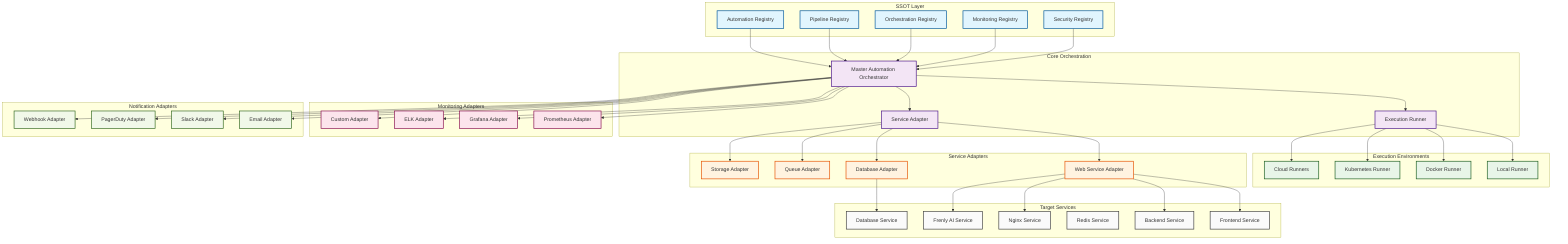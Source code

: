 graph TB
    %% SSOT Layer
    subgraph "SSOT Layer"
        AUTO_REG[Automation Registry]
        PIPE_REG[Pipeline Registry]
        ORCH_REG[Orchestration Registry]
        MON_REG[Monitoring Registry]
        SEC_REG[Security Registry]
    end

    %% Core Orchestration
    subgraph "Core Orchestration"
        MASTER[Master Automation Orchestrator]
        EXEC_RUNNER[Execution Runner]
        SERVICE_ADAPTER[Service Adapter]
    end

    %% Execution Environments
    subgraph "Execution Environments"
        LOCAL[Local Runner]
        DOCKER[Docker Runner]
        K8S[Kubernetes Runner]
        CLOUD[Cloud Runners]
    end

    %% Service Adapters
    subgraph "Service Adapters"
        WEB[Web Service Adapter]
        DB[Database Adapter]
        QUEUE[Queue Adapter]
        STORAGE[Storage Adapter]
    end

    %% Monitoring Adapters
    subgraph "Monitoring Adapters"
        PROM[Prometheus Adapter]
        GRAF[Grafana Adapter]
        ELK[ELK Adapter]
        CUSTOM[Custom Adapter]
    end

    %% Notification Adapters
    subgraph "Notification Adapters"
        EMAIL[Email Adapter]
        SLACK[Slack Adapter]
        PAGER[PagerDuty Adapter]
        WEBHOOK[Webhook Adapter]
    end

    %% Services
    subgraph "Target Services"
        FRONTEND[Frontend Service]
        BACKEND[Backend Service]
        DATABASE[Database Service]
        REDIS[Redis Service]
        NGINX[Nginx Service]
        FRENLY[Frenly AI Service]
    end

    %% Data Flows
    AUTO_REG --> MASTER
    PIPE_REG --> MASTER
    ORCH_REG --> MASTER
    MON_REG --> MASTER
    SEC_REG --> MASTER

    MASTER --> EXEC_RUNNER
    MASTER --> SERVICE_ADAPTER

    EXEC_RUNNER --> LOCAL
    EXEC_RUNNER --> DOCKER
    EXEC_RUNNER --> K8S
    EXEC_RUNNER --> CLOUD

    SERVICE_ADAPTER --> WEB
    SERVICE_ADAPTER --> DB
    SERVICE_ADAPTER --> QUEUE
    SERVICE_ADAPTER --> STORAGE

    MASTER --> PROM
    MASTER --> GRAF
    MASTER --> ELK
    MASTER --> CUSTOM

    MASTER --> EMAIL
    MASTER --> SLACK
    MASTER --> PAGER
    MASTER --> WEBHOOK

    %% Service Connections
    WEB --> FRONTEND
    WEB --> BACKEND
    DB --> DATABASE
    WEB --> NGINX
    WEB --> FRENLY

    %% Styling
    classDef ssotAnchor fill:#e1f5fe,stroke:#01579b,stroke-width:2px
    classDef coreOrchestration fill:#f3e5f5,stroke:#4a148c,stroke-width:2px
    classDef executionEnv fill:#e8f5e8,stroke:#1b5e20,stroke-width:2px
    classDef serviceAdapter fill:#fff3e0,stroke:#e65100,stroke-width:2px
    classDef monitoring fill:#fce4ec,stroke:#880e4f,stroke-width:2px
    classDef notification fill:#f1f8e9,stroke:#33691e,stroke-width:2px
    classDef targetService fill:#fafafa,stroke:#424242,stroke-width:2px

    class AUTO_REG,PIPE_REG,ORCH_REG,MON_REG,SEC_REG ssotAnchor
    class MASTER,EXEC_RUNNER,SERVICE_ADAPTER coreOrchestration
    class LOCAL,DOCKER,K8S,CLOUD executionEnv
    class WEB,DB,QUEUE,STORAGE serviceAdapter
    class PROM,GRAF,ELK,CUSTOM monitoring
    class EMAIL,SLACK,PAGER,WEBHOOK notification
    class FRONTEND,BACKEND,DATABASE,REDIS,NGINX,FRENLY targetService